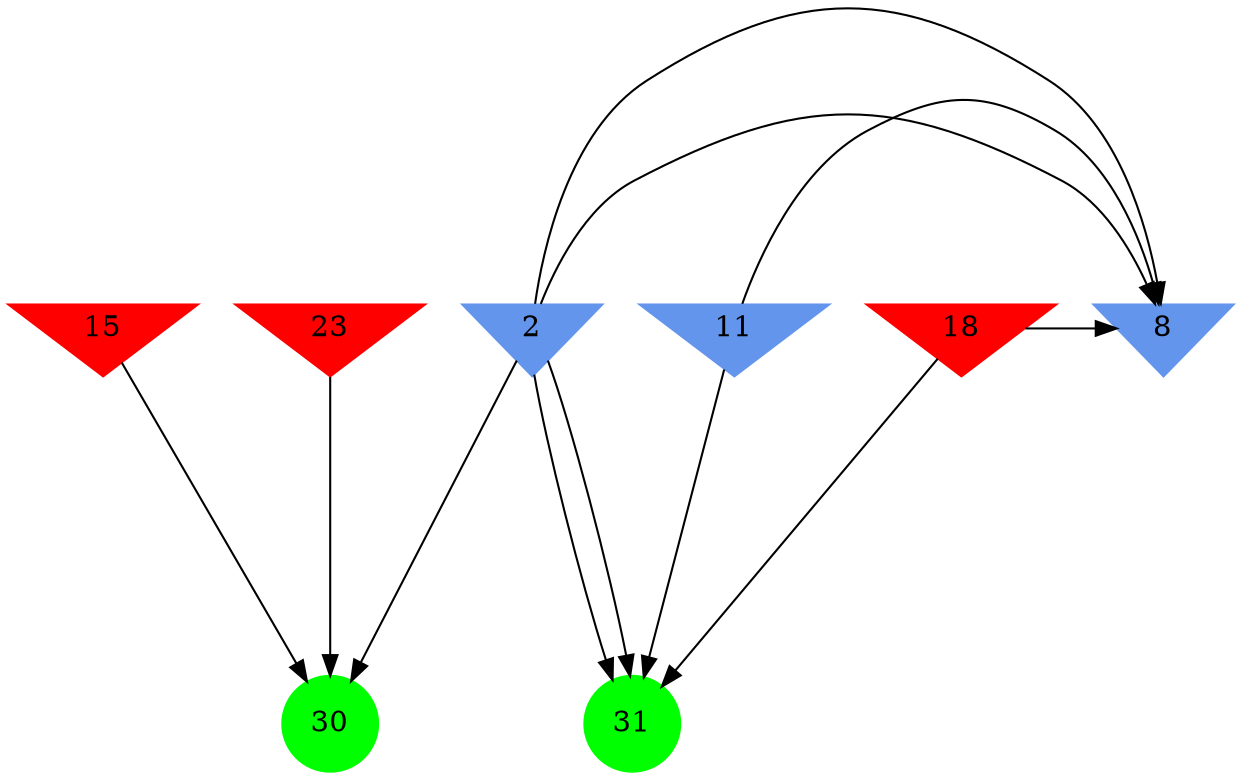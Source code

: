 digraph brain {
	ranksep=2.0;
	2 [shape=invtriangle,style=filled,color=cornflowerblue];
	8 [shape=invtriangle,style=filled,color=cornflowerblue];
	11 [shape=invtriangle,style=filled,color=cornflowerblue];
	15 [shape=invtriangle,style=filled,color=red];
	18 [shape=invtriangle,style=filled,color=red];
	23 [shape=invtriangle,style=filled,color=red];
	30 [shape=circle,style=filled,color=green];
	31 [shape=circle,style=filled,color=green];
	15	->	30;
	23	->	30;
	2	->	30;
	2	->	8;
	2	->	31;
	2	->	8;
	2	->	31;
	18	->	8;
	18	->	31;
	11	->	8;
	11	->	31;
	{ rank=same; 2; 8; 11; 15; 18; 23; }
	{ rank=same; }
	{ rank=same; 30; 31; }
}
